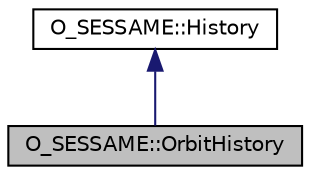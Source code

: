 digraph "O_SESSAME::OrbitHistory"
{
 // LATEX_PDF_SIZE
  edge [fontname="Helvetica",fontsize="10",labelfontname="Helvetica",labelfontsize="10"];
  node [fontname="Helvetica",fontsize="10",shape=record];
  Node1 [label="O_SESSAME::OrbitHistory",height=0.2,width=0.4,color="black", fillcolor="grey75", style="filled", fontcolor="black",tooltip="Class for storing a time history of orbital states."];
  Node2 -> Node1 [dir="back",color="midnightblue",fontsize="10",style="solid",fontname="Helvetica"];
  Node2 [label="O_SESSAME::History",height=0.2,width=0.4,color="black", fillcolor="white", style="filled",URL="$classO__SESSAME_1_1History.html",tooltip="Base class for histories storing state variables, also stores time states."];
}
